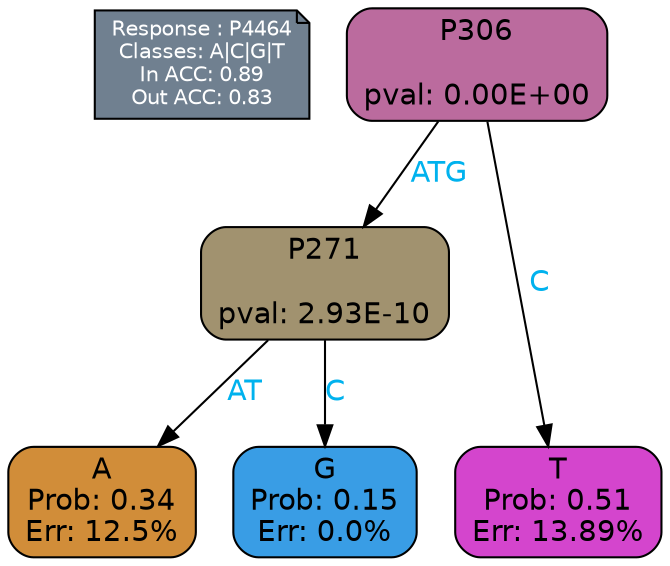 digraph Tree {
node [shape=box, style="filled, rounded", color="black", fontname=helvetica] ;
graph [ranksep=equally, splines=polylines, bgcolor=transparent, dpi=600] ;
edge [fontname=helvetica] ;
LEGEND [label="Response : P4464
Classes: A|C|G|T
In ACC: 0.89
Out ACC: 0.83
",shape=note,align=left,style=filled,fillcolor="slategray",fontcolor="white",fontsize=10];1 [label="P306

pval: 0.00E+00", fillcolor="#bb6b9e"] ;
2 [label="P271

pval: 2.93E-10", fillcolor="#a1926f"] ;
3 [label="A
Prob: 0.34
Err: 12.5%", fillcolor="#d18d39"] ;
4 [label="G
Prob: 0.15
Err: 0.0%", fillcolor="#399de5"] ;
5 [label="T
Prob: 0.51
Err: 13.89%", fillcolor="#d445cd"] ;
1 -> 2 [label="ATG",fontcolor=deepskyblue2] ;
1 -> 5 [label="C",fontcolor=deepskyblue2] ;
2 -> 3 [label="AT",fontcolor=deepskyblue2] ;
2 -> 4 [label="C",fontcolor=deepskyblue2] ;
{rank = same; 3;4;5;}{rank = same; LEGEND;1;}}